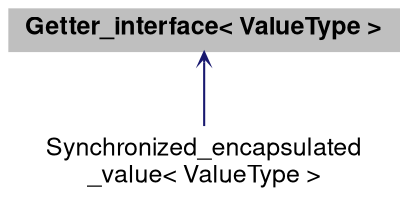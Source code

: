 digraph "Getter_interface&lt; ValueType &gt;"
{
 // LATEX_PDF_SIZE
  bgcolor="transparent";
  edge [fontname="Helvetica,Arial,sans-serif",fontsize=15,labelfontsize=15 arrowhead=open arrowtail=open arrowsize=0.5];
  node [fontname="Helvetica,Arial,sans-serif",fontsize=15,fontsize=12 shape=plaintext];
  Node1 [label=<<b>Getter_interface&lt; ValueType &gt;</b>>,height=0.2,width=0.4,color="black", fillcolor="grey75", style="filled", fontcolor="black",tooltip="is a sample of getter abstract interface for Synchronized_encapsulated_value"];
  Node1 -> Node2 [dir="back",color="midnightblue",style="solid"];
  Node2 [label="Synchronized_encapsulated\l_value\< ValueType \>",height=0.2,width=0.4,color="black",URL="$classSynchronized__encapsulated__value.html",tooltip="encapsulating class with only public accessor and mutator intrfaces"];
}
